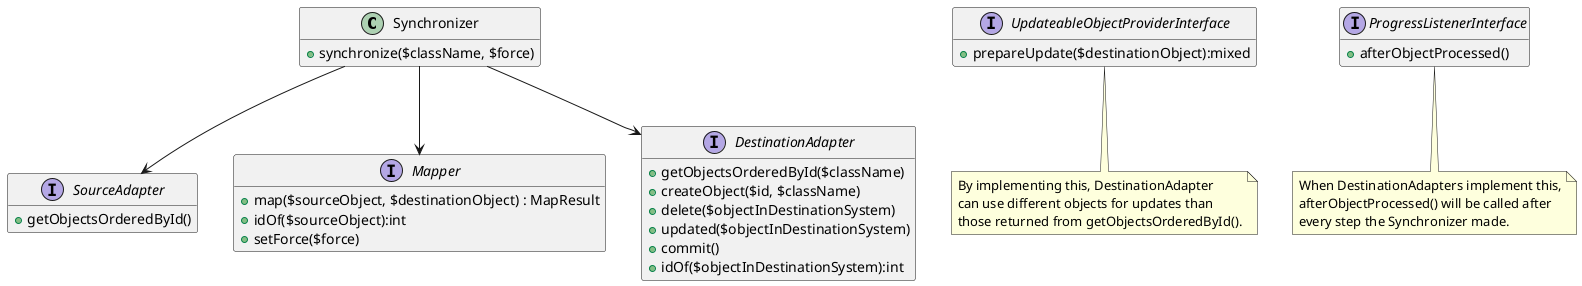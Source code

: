@startuml

hide empty methods
hide empty fields

class Synchronizer {
    +synchronize($className, $force)
}

interface SourceAdapter {
    +getObjectsOrderedById()
}

interface Mapper {
    +map($sourceObject, $destinationObject) : MapResult
    +idOf($sourceObject):int
    +setForce($force)
}

interface DestinationAdapter {
    +getObjectsOrderedById($className)
    +createObject($id, $className)
    +delete($objectInDestinationSystem)
    +updated($objectInDestinationSystem)
    +commit()
    +idOf($objectInDestinationSystem):int
}

interface UpdateableObjectProviderInterface {
    +prepareUpdate($destinationObject):mixed
}
note bottom: By implementing this, DestinationAdapter\ncan use different objects for updates than\nthose returned from getObjectsOrderedById().

interface ProgressListenerInterface {
    +afterObjectProcessed()
}
note bottom: When DestinationAdapters implement this,\nafterObjectProcessed() will be called after\nevery step the Synchronizer made.

Synchronizer --> SourceAdapter
Synchronizer --> Mapper
Synchronizer --> DestinationAdapter

@enduml

